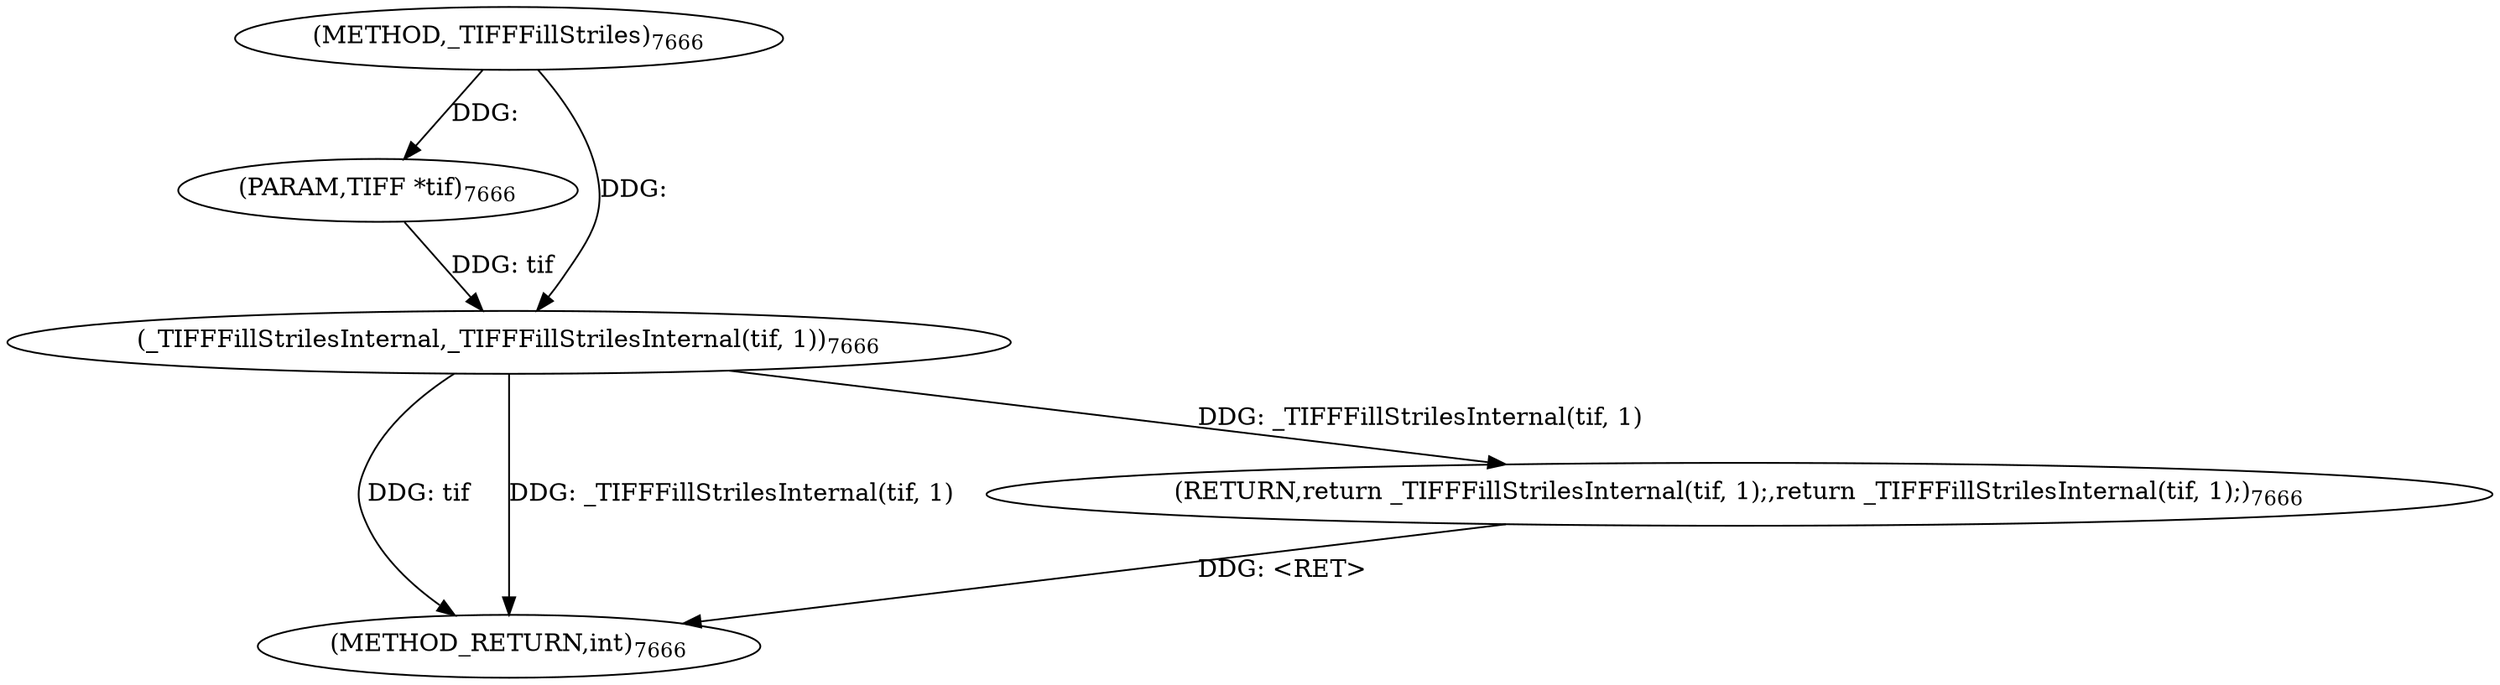 digraph "_TIFFFillStriles" {  
"98536" [label = <(METHOD,_TIFFFillStriles)<SUB>7666</SUB>> ]
"98543" [label = <(METHOD_RETURN,int)<SUB>7666</SUB>> ]
"98537" [label = <(PARAM,TIFF *tif)<SUB>7666</SUB>> ]
"98539" [label = <(RETURN,return _TIFFFillStrilesInternal(tif, 1);,return _TIFFFillStrilesInternal(tif, 1);)<SUB>7666</SUB>> ]
"98540" [label = <(_TIFFFillStrilesInternal,_TIFFFillStrilesInternal(tif, 1))<SUB>7666</SUB>> ]
  "98539" -> "98543"  [ label = "DDG: &lt;RET&gt;"] 
  "98540" -> "98543"  [ label = "DDG: tif"] 
  "98540" -> "98543"  [ label = "DDG: _TIFFFillStrilesInternal(tif, 1)"] 
  "98536" -> "98537"  [ label = "DDG: "] 
  "98540" -> "98539"  [ label = "DDG: _TIFFFillStrilesInternal(tif, 1)"] 
  "98537" -> "98540"  [ label = "DDG: tif"] 
  "98536" -> "98540"  [ label = "DDG: "] 
}
